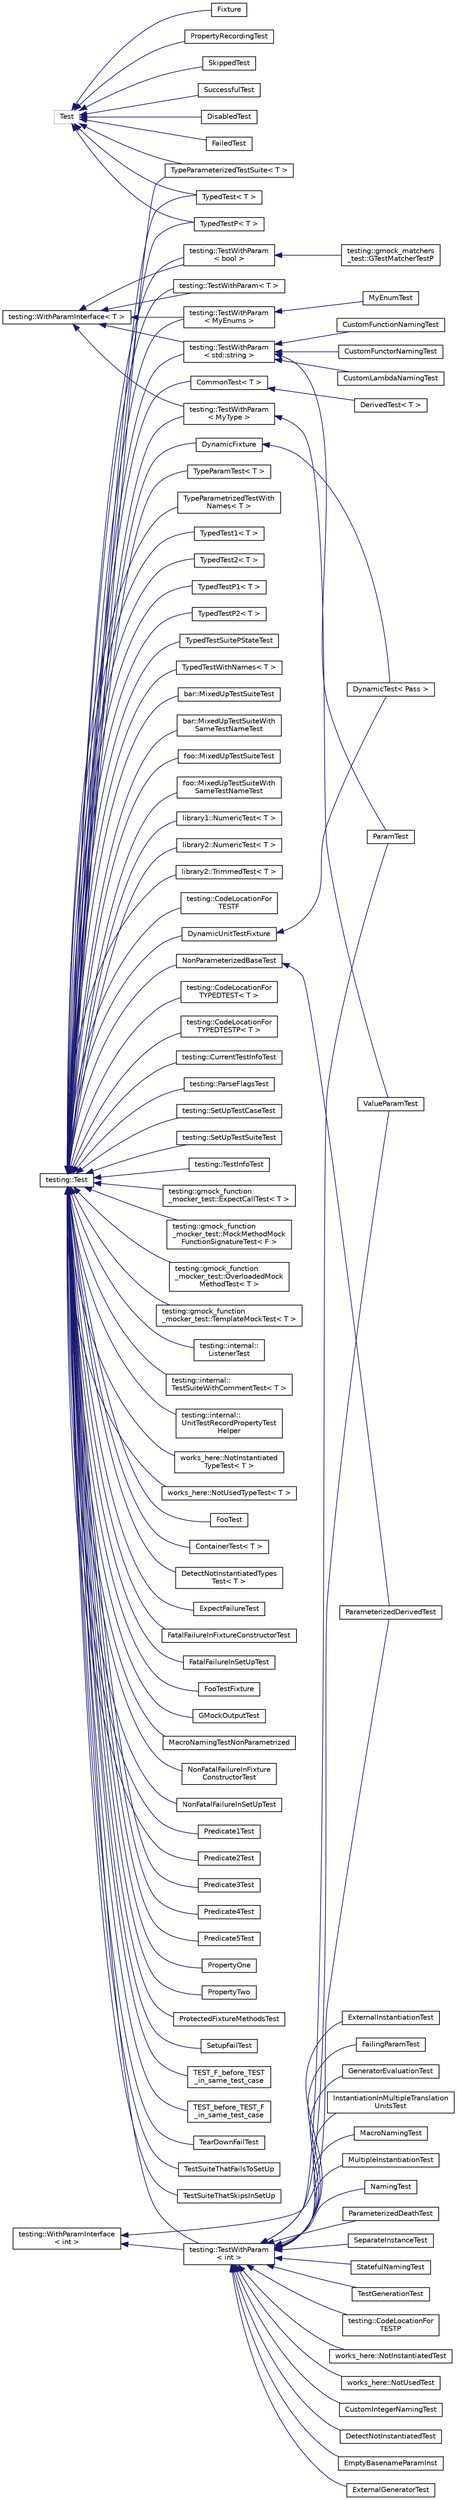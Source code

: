 digraph "Graphical Class Hierarchy"
{
 // LATEX_PDF_SIZE
  edge [fontname="Helvetica",fontsize="10",labelfontname="Helvetica",labelfontsize="10"];
  node [fontname="Helvetica",fontsize="10",shape=record];
  rankdir="LR";
  Node367 [label="Test",height=0.2,width=0.4,color="grey75", fillcolor="white", style="filled",tooltip=" "];
  Node367 -> Node0 [dir="back",color="midnightblue",fontsize="10",style="solid",fontname="Helvetica"];
  Node0 [label="TypedTest\< T \>",height=0.2,width=0.4,color="black", fillcolor="white", style="filled",URL="$classTypedTest.html",tooltip=" "];
  Node367 -> Node369 [dir="back",color="midnightblue",fontsize="10",style="solid",fontname="Helvetica"];
  Node369 [label="TypedTestP\< T \>",height=0.2,width=0.4,color="black", fillcolor="white", style="filled",URL="$classTypedTestP.html",tooltip=" "];
  Node367 -> Node370 [dir="back",color="midnightblue",fontsize="10",style="solid",fontname="Helvetica"];
  Node370 [label="DisabledTest",height=0.2,width=0.4,color="black", fillcolor="white", style="filled",URL="$classDisabledTest.html",tooltip=" "];
  Node367 -> Node371 [dir="back",color="midnightblue",fontsize="10",style="solid",fontname="Helvetica"];
  Node371 [label="FailedTest",height=0.2,width=0.4,color="black", fillcolor="white", style="filled",URL="$classFailedTest.html",tooltip=" "];
  Node367 -> Node372 [dir="back",color="midnightblue",fontsize="10",style="solid",fontname="Helvetica"];
  Node372 [label="Fixture",height=0.2,width=0.4,color="black", fillcolor="white", style="filled",URL="$classFixture.html",tooltip=" "];
  Node367 -> Node373 [dir="back",color="midnightblue",fontsize="10",style="solid",fontname="Helvetica"];
  Node373 [label="PropertyRecordingTest",height=0.2,width=0.4,color="black", fillcolor="white", style="filled",URL="$classPropertyRecordingTest.html",tooltip=" "];
  Node367 -> Node374 [dir="back",color="midnightblue",fontsize="10",style="solid",fontname="Helvetica"];
  Node374 [label="SkippedTest",height=0.2,width=0.4,color="black", fillcolor="white", style="filled",URL="$classSkippedTest.html",tooltip=" "];
  Node367 -> Node375 [dir="back",color="midnightblue",fontsize="10",style="solid",fontname="Helvetica"];
  Node375 [label="SuccessfulTest",height=0.2,width=0.4,color="black", fillcolor="white", style="filled",URL="$classSuccessfulTest.html",tooltip=" "];
  Node367 -> Node376 [dir="back",color="midnightblue",fontsize="10",style="solid",fontname="Helvetica"];
  Node376 [label="TypeParameterizedTestSuite\< T \>",height=0.2,width=0.4,color="black", fillcolor="white", style="filled",URL="$classTypeParameterizedTestSuite.html",tooltip=" "];
  Node378 [label="testing::Test",height=0.2,width=0.4,color="black", fillcolor="white", style="filled",URL="$classtesting_1_1Test.html",tooltip=" "];
  Node378 -> Node379 [dir="back",color="midnightblue",fontsize="10",style="solid",fontname="Helvetica"];
  Node379 [label="testing::TestWithParam\l\< std::string \>",height=0.2,width=0.4,color="black", fillcolor="white", style="filled",URL="$classtesting_1_1TestWithParam.html",tooltip=" "];
  Node379 -> Node380 [dir="back",color="midnightblue",fontsize="10",style="solid",fontname="Helvetica"];
  Node380 [label="CustomFunctionNamingTest",height=0.2,width=0.4,color="black", fillcolor="white", style="filled",URL="$classCustomFunctionNamingTest.html",tooltip=" "];
  Node379 -> Node381 [dir="back",color="midnightblue",fontsize="10",style="solid",fontname="Helvetica"];
  Node381 [label="CustomFunctorNamingTest",height=0.2,width=0.4,color="black", fillcolor="white", style="filled",URL="$classCustomFunctorNamingTest.html",tooltip=" "];
  Node379 -> Node382 [dir="back",color="midnightblue",fontsize="10",style="solid",fontname="Helvetica"];
  Node382 [label="CustomLambdaNamingTest",height=0.2,width=0.4,color="black", fillcolor="white", style="filled",URL="$classCustomLambdaNamingTest.html",tooltip=" "];
  Node379 -> Node383 [dir="back",color="midnightblue",fontsize="10",style="solid",fontname="Helvetica"];
  Node383 [label="ParamTest",height=0.2,width=0.4,color="black", fillcolor="white", style="filled",URL="$classParamTest.html",tooltip=" "];
  Node378 -> Node384 [dir="back",color="midnightblue",fontsize="10",style="solid",fontname="Helvetica"];
  Node384 [label="testing::TestWithParam\l\< int \>",height=0.2,width=0.4,color="black", fillcolor="white", style="filled",URL="$classtesting_1_1TestWithParam.html",tooltip=" "];
  Node384 -> Node383 [dir="back",color="midnightblue",fontsize="10",style="solid",fontname="Helvetica"];
  Node384 -> Node385 [dir="back",color="midnightblue",fontsize="10",style="solid",fontname="Helvetica"];
  Node385 [label="CustomIntegerNamingTest",height=0.2,width=0.4,color="black", fillcolor="white", style="filled",URL="$classCustomIntegerNamingTest.html",tooltip=" "];
  Node384 -> Node386 [dir="back",color="midnightblue",fontsize="10",style="solid",fontname="Helvetica"];
  Node386 [label="DetectNotInstantiatedTest",height=0.2,width=0.4,color="black", fillcolor="white", style="filled",URL="$classDetectNotInstantiatedTest.html",tooltip=" "];
  Node384 -> Node387 [dir="back",color="midnightblue",fontsize="10",style="solid",fontname="Helvetica"];
  Node387 [label="EmptyBasenameParamInst",height=0.2,width=0.4,color="black", fillcolor="white", style="filled",URL="$classEmptyBasenameParamInst.html",tooltip=" "];
  Node384 -> Node388 [dir="back",color="midnightblue",fontsize="10",style="solid",fontname="Helvetica"];
  Node388 [label="ExternalGeneratorTest",height=0.2,width=0.4,color="black", fillcolor="white", style="filled",URL="$classExternalGeneratorTest.html",tooltip=" "];
  Node384 -> Node389 [dir="back",color="midnightblue",fontsize="10",style="solid",fontname="Helvetica"];
  Node389 [label="ExternalInstantiationTest",height=0.2,width=0.4,color="black", fillcolor="white", style="filled",URL="$classExternalInstantiationTest.html",tooltip=" "];
  Node384 -> Node390 [dir="back",color="midnightblue",fontsize="10",style="solid",fontname="Helvetica"];
  Node390 [label="FailingParamTest",height=0.2,width=0.4,color="black", fillcolor="white", style="filled",URL="$classFailingParamTest.html",tooltip=" "];
  Node384 -> Node391 [dir="back",color="midnightblue",fontsize="10",style="solid",fontname="Helvetica"];
  Node391 [label="GeneratorEvaluationTest",height=0.2,width=0.4,color="black", fillcolor="white", style="filled",URL="$classGeneratorEvaluationTest.html",tooltip=" "];
  Node384 -> Node392 [dir="back",color="midnightblue",fontsize="10",style="solid",fontname="Helvetica"];
  Node392 [label="InstantiationInMultipleTranslation\lUnitsTest",height=0.2,width=0.4,color="black", fillcolor="white", style="filled",URL="$classInstantiationInMultipleTranslationUnitsTest.html",tooltip=" "];
  Node384 -> Node393 [dir="back",color="midnightblue",fontsize="10",style="solid",fontname="Helvetica"];
  Node393 [label="MacroNamingTest",height=0.2,width=0.4,color="black", fillcolor="white", style="filled",URL="$classMacroNamingTest.html",tooltip=" "];
  Node384 -> Node394 [dir="back",color="midnightblue",fontsize="10",style="solid",fontname="Helvetica"];
  Node394 [label="MultipleInstantiationTest",height=0.2,width=0.4,color="black", fillcolor="white", style="filled",URL="$classMultipleInstantiationTest.html",tooltip=" "];
  Node384 -> Node395 [dir="back",color="midnightblue",fontsize="10",style="solid",fontname="Helvetica"];
  Node395 [label="NamingTest",height=0.2,width=0.4,color="black", fillcolor="white", style="filled",URL="$classNamingTest.html",tooltip=" "];
  Node384 -> Node396 [dir="back",color="midnightblue",fontsize="10",style="solid",fontname="Helvetica"];
  Node396 [label="ParameterizedDeathTest",height=0.2,width=0.4,color="black", fillcolor="white", style="filled",URL="$classParameterizedDeathTest.html",tooltip=" "];
  Node384 -> Node397 [dir="back",color="midnightblue",fontsize="10",style="solid",fontname="Helvetica"];
  Node397 [label="SeparateInstanceTest",height=0.2,width=0.4,color="black", fillcolor="white", style="filled",URL="$classSeparateInstanceTest.html",tooltip=" "];
  Node384 -> Node398 [dir="back",color="midnightblue",fontsize="10",style="solid",fontname="Helvetica"];
  Node398 [label="StatefulNamingTest",height=0.2,width=0.4,color="black", fillcolor="white", style="filled",URL="$classStatefulNamingTest.html",tooltip=" "];
  Node384 -> Node399 [dir="back",color="midnightblue",fontsize="10",style="solid",fontname="Helvetica"];
  Node399 [label="TestGenerationTest",height=0.2,width=0.4,color="black", fillcolor="white", style="filled",URL="$classTestGenerationTest.html",tooltip=" "];
  Node384 -> Node400 [dir="back",color="midnightblue",fontsize="10",style="solid",fontname="Helvetica"];
  Node400 [label="ValueParamTest",height=0.2,width=0.4,color="black", fillcolor="white", style="filled",URL="$classValueParamTest.html",tooltip=" "];
  Node384 -> Node401 [dir="back",color="midnightblue",fontsize="10",style="solid",fontname="Helvetica"];
  Node401 [label="testing::CodeLocationFor\lTESTP",height=0.2,width=0.4,color="black", fillcolor="white", style="filled",URL="$classtesting_1_1CodeLocationForTESTP.html",tooltip=" "];
  Node384 -> Node402 [dir="back",color="midnightblue",fontsize="10",style="solid",fontname="Helvetica"];
  Node402 [label="works_here::NotInstantiatedTest",height=0.2,width=0.4,color="black", fillcolor="white", style="filled",URL="$classworks__here_1_1NotInstantiatedTest.html",tooltip=" "];
  Node384 -> Node403 [dir="back",color="midnightblue",fontsize="10",style="solid",fontname="Helvetica"];
  Node403 [label="works_here::NotUsedTest",height=0.2,width=0.4,color="black", fillcolor="white", style="filled",URL="$classworks__here_1_1NotUsedTest.html",tooltip=" "];
  Node378 -> Node404 [dir="back",color="midnightblue",fontsize="10",style="solid",fontname="Helvetica"];
  Node404 [label="testing::TestWithParam\l\< MyType \>",height=0.2,width=0.4,color="black", fillcolor="white", style="filled",URL="$classtesting_1_1TestWithParam.html",tooltip=" "];
  Node404 -> Node400 [dir="back",color="midnightblue",fontsize="10",style="solid",fontname="Helvetica"];
  Node378 -> Node405 [dir="back",color="midnightblue",fontsize="10",style="solid",fontname="Helvetica"];
  Node405 [label="testing::TestWithParam\l\< bool \>",height=0.2,width=0.4,color="black", fillcolor="white", style="filled",URL="$classtesting_1_1TestWithParam.html",tooltip=" "];
  Node405 -> Node406 [dir="back",color="midnightblue",fontsize="10",style="solid",fontname="Helvetica"];
  Node406 [label="testing::gmock_matchers\l_test::GTestMatcherTestP",height=0.2,width=0.4,color="black", fillcolor="white", style="filled",URL="$classtesting_1_1gmock__matchers__test_1_1GTestMatcherTestP.html",tooltip=" "];
  Node378 -> Node407 [dir="back",color="midnightblue",fontsize="10",style="solid",fontname="Helvetica"];
  Node407 [label="testing::TestWithParam\l\< MyEnums \>",height=0.2,width=0.4,color="black", fillcolor="white", style="filled",URL="$classtesting_1_1TestWithParam.html",tooltip=" "];
  Node407 -> Node408 [dir="back",color="midnightblue",fontsize="10",style="solid",fontname="Helvetica"];
  Node408 [label="MyEnumTest",height=0.2,width=0.4,color="black", fillcolor="white", style="filled",URL="$classMyEnumTest.html",tooltip=" "];
  Node378 -> Node409 [dir="back",color="midnightblue",fontsize="10",style="solid",fontname="Helvetica"];
  Node409 [label="FooTest",height=0.2,width=0.4,color="black", fillcolor="white", style="filled",URL="$classFooTest.html",tooltip=" "];
  Node378 -> Node410 [dir="back",color="midnightblue",fontsize="10",style="solid",fontname="Helvetica"];
  Node410 [label="CommonTest\< T \>",height=0.2,width=0.4,color="black", fillcolor="white", style="filled",URL="$classCommonTest.html",tooltip=" "];
  Node410 -> Node411 [dir="back",color="midnightblue",fontsize="10",style="solid",fontname="Helvetica"];
  Node411 [label="DerivedTest\< T \>",height=0.2,width=0.4,color="black", fillcolor="white", style="filled",URL="$classDerivedTest.html",tooltip=" "];
  Node378 -> Node412 [dir="back",color="midnightblue",fontsize="10",style="solid",fontname="Helvetica"];
  Node412 [label="ContainerTest\< T \>",height=0.2,width=0.4,color="black", fillcolor="white", style="filled",URL="$classContainerTest.html",tooltip=" "];
  Node378 -> Node413 [dir="back",color="midnightblue",fontsize="10",style="solid",fontname="Helvetica"];
  Node413 [label="DetectNotInstantiatedTypes\lTest\< T \>",height=0.2,width=0.4,color="black", fillcolor="white", style="filled",URL="$classDetectNotInstantiatedTypesTest.html",tooltip=" "];
  Node378 -> Node414 [dir="back",color="midnightblue",fontsize="10",style="solid",fontname="Helvetica"];
  Node414 [label="DynamicFixture",height=0.2,width=0.4,color="black", fillcolor="white", style="filled",URL="$classDynamicFixture.html",tooltip=" "];
  Node414 -> Node415 [dir="back",color="midnightblue",fontsize="10",style="solid",fontname="Helvetica"];
  Node415 [label="DynamicTest\< Pass \>",height=0.2,width=0.4,color="black", fillcolor="white", style="filled",URL="$classDynamicTest.html",tooltip=" "];
  Node378 -> Node416 [dir="back",color="midnightblue",fontsize="10",style="solid",fontname="Helvetica"];
  Node416 [label="DynamicUnitTestFixture",height=0.2,width=0.4,color="black", fillcolor="white", style="filled",URL="$classDynamicUnitTestFixture.html",tooltip=" "];
  Node416 -> Node415 [dir="back",color="midnightblue",fontsize="10",style="solid",fontname="Helvetica"];
  Node378 -> Node417 [dir="back",color="midnightblue",fontsize="10",style="solid",fontname="Helvetica"];
  Node417 [label="ExpectFailureTest",height=0.2,width=0.4,color="black", fillcolor="white", style="filled",URL="$classExpectFailureTest.html",tooltip=" "];
  Node378 -> Node418 [dir="back",color="midnightblue",fontsize="10",style="solid",fontname="Helvetica"];
  Node418 [label="FatalFailureInFixtureConstructorTest",height=0.2,width=0.4,color="black", fillcolor="white", style="filled",URL="$classFatalFailureInFixtureConstructorTest.html",tooltip=" "];
  Node378 -> Node419 [dir="back",color="midnightblue",fontsize="10",style="solid",fontname="Helvetica"];
  Node419 [label="FatalFailureInSetUpTest",height=0.2,width=0.4,color="black", fillcolor="white", style="filled",URL="$classFatalFailureInSetUpTest.html",tooltip=" "];
  Node378 -> Node420 [dir="back",color="midnightblue",fontsize="10",style="solid",fontname="Helvetica"];
  Node420 [label="FooTestFixture",height=0.2,width=0.4,color="black", fillcolor="white", style="filled",URL="$classFooTestFixture.html",tooltip=" "];
  Node378 -> Node421 [dir="back",color="midnightblue",fontsize="10",style="solid",fontname="Helvetica"];
  Node421 [label="GMockOutputTest",height=0.2,width=0.4,color="black", fillcolor="white", style="filled",URL="$classGMockOutputTest.html",tooltip=" "];
  Node378 -> Node422 [dir="back",color="midnightblue",fontsize="10",style="solid",fontname="Helvetica"];
  Node422 [label="MacroNamingTestNonParametrized",height=0.2,width=0.4,color="black", fillcolor="white", style="filled",URL="$classMacroNamingTestNonParametrized.html",tooltip=" "];
  Node378 -> Node423 [dir="back",color="midnightblue",fontsize="10",style="solid",fontname="Helvetica"];
  Node423 [label="NonFatalFailureInFixture\lConstructorTest",height=0.2,width=0.4,color="black", fillcolor="white", style="filled",URL="$classNonFatalFailureInFixtureConstructorTest.html",tooltip=" "];
  Node378 -> Node424 [dir="back",color="midnightblue",fontsize="10",style="solid",fontname="Helvetica"];
  Node424 [label="NonFatalFailureInSetUpTest",height=0.2,width=0.4,color="black", fillcolor="white", style="filled",URL="$classNonFatalFailureInSetUpTest.html",tooltip=" "];
  Node378 -> Node425 [dir="back",color="midnightblue",fontsize="10",style="solid",fontname="Helvetica"];
  Node425 [label="NonParameterizedBaseTest",height=0.2,width=0.4,color="black", fillcolor="white", style="filled",URL="$classNonParameterizedBaseTest.html",tooltip=" "];
  Node425 -> Node426 [dir="back",color="midnightblue",fontsize="10",style="solid",fontname="Helvetica"];
  Node426 [label="ParameterizedDerivedTest",height=0.2,width=0.4,color="black", fillcolor="white", style="filled",URL="$classParameterizedDerivedTest.html",tooltip=" "];
  Node378 -> Node427 [dir="back",color="midnightblue",fontsize="10",style="solid",fontname="Helvetica"];
  Node427 [label="Predicate1Test",height=0.2,width=0.4,color="black", fillcolor="white", style="filled",URL="$classPredicate1Test.html",tooltip=" "];
  Node378 -> Node428 [dir="back",color="midnightblue",fontsize="10",style="solid",fontname="Helvetica"];
  Node428 [label="Predicate2Test",height=0.2,width=0.4,color="black", fillcolor="white", style="filled",URL="$classPredicate2Test.html",tooltip=" "];
  Node378 -> Node429 [dir="back",color="midnightblue",fontsize="10",style="solid",fontname="Helvetica"];
  Node429 [label="Predicate3Test",height=0.2,width=0.4,color="black", fillcolor="white", style="filled",URL="$classPredicate3Test.html",tooltip=" "];
  Node378 -> Node430 [dir="back",color="midnightblue",fontsize="10",style="solid",fontname="Helvetica"];
  Node430 [label="Predicate4Test",height=0.2,width=0.4,color="black", fillcolor="white", style="filled",URL="$classPredicate4Test.html",tooltip=" "];
  Node378 -> Node431 [dir="back",color="midnightblue",fontsize="10",style="solid",fontname="Helvetica"];
  Node431 [label="Predicate5Test",height=0.2,width=0.4,color="black", fillcolor="white", style="filled",URL="$classPredicate5Test.html",tooltip=" "];
  Node378 -> Node432 [dir="back",color="midnightblue",fontsize="10",style="solid",fontname="Helvetica"];
  Node432 [label="PropertyOne",height=0.2,width=0.4,color="black", fillcolor="white", style="filled",URL="$classPropertyOne.html",tooltip=" "];
  Node378 -> Node433 [dir="back",color="midnightblue",fontsize="10",style="solid",fontname="Helvetica"];
  Node433 [label="PropertyTwo",height=0.2,width=0.4,color="black", fillcolor="white", style="filled",URL="$classPropertyTwo.html",tooltip=" "];
  Node378 -> Node434 [dir="back",color="midnightblue",fontsize="10",style="solid",fontname="Helvetica"];
  Node434 [label="ProtectedFixtureMethodsTest",height=0.2,width=0.4,color="black", fillcolor="white", style="filled",URL="$classProtectedFixtureMethodsTest.html",tooltip=" "];
  Node378 -> Node435 [dir="back",color="midnightblue",fontsize="10",style="solid",fontname="Helvetica"];
  Node435 [label="SetupFailTest",height=0.2,width=0.4,color="black", fillcolor="white", style="filled",URL="$classSetupFailTest.html",tooltip=" "];
  Node378 -> Node436 [dir="back",color="midnightblue",fontsize="10",style="solid",fontname="Helvetica"];
  Node436 [label="TEST_F_before_TEST\l_in_same_test_case",height=0.2,width=0.4,color="black", fillcolor="white", style="filled",URL="$classTEST__F__before__TEST__in__same__test__case.html",tooltip=" "];
  Node378 -> Node437 [dir="back",color="midnightblue",fontsize="10",style="solid",fontname="Helvetica"];
  Node437 [label="TEST_before_TEST_F\l_in_same_test_case",height=0.2,width=0.4,color="black", fillcolor="white", style="filled",URL="$classTEST__before__TEST__F__in__same__test__case.html",tooltip=" "];
  Node378 -> Node438 [dir="back",color="midnightblue",fontsize="10",style="solid",fontname="Helvetica"];
  Node438 [label="TearDownFailTest",height=0.2,width=0.4,color="black", fillcolor="white", style="filled",URL="$classTearDownFailTest.html",tooltip=" "];
  Node378 -> Node439 [dir="back",color="midnightblue",fontsize="10",style="solid",fontname="Helvetica"];
  Node439 [label="TestSuiteThatFailsToSetUp",height=0.2,width=0.4,color="black", fillcolor="white", style="filled",URL="$classTestSuiteThatFailsToSetUp.html",tooltip=" "];
  Node378 -> Node440 [dir="back",color="midnightblue",fontsize="10",style="solid",fontname="Helvetica"];
  Node440 [label="TestSuiteThatSkipsInSetUp",height=0.2,width=0.4,color="black", fillcolor="white", style="filled",URL="$classTestSuiteThatSkipsInSetUp.html",tooltip=" "];
  Node378 -> Node441 [dir="back",color="midnightblue",fontsize="10",style="solid",fontname="Helvetica"];
  Node441 [label="TypeParamTest\< T \>",height=0.2,width=0.4,color="black", fillcolor="white", style="filled",URL="$classTypeParamTest.html",tooltip=" "];
  Node378 -> Node376 [dir="back",color="midnightblue",fontsize="10",style="solid",fontname="Helvetica"];
  Node378 -> Node442 [dir="back",color="midnightblue",fontsize="10",style="solid",fontname="Helvetica"];
  Node442 [label="TypeParametrizedTestWith\lNames\< T \>",height=0.2,width=0.4,color="black", fillcolor="white", style="filled",URL="$classTypeParametrizedTestWithNames.html",tooltip=" "];
  Node378 -> Node0 [dir="back",color="midnightblue",fontsize="10",style="solid",fontname="Helvetica"];
  Node378 -> Node443 [dir="back",color="midnightblue",fontsize="10",style="solid",fontname="Helvetica"];
  Node443 [label="TypedTest1\< T \>",height=0.2,width=0.4,color="black", fillcolor="white", style="filled",URL="$classTypedTest1.html",tooltip=" "];
  Node378 -> Node444 [dir="back",color="midnightblue",fontsize="10",style="solid",fontname="Helvetica"];
  Node444 [label="TypedTest2\< T \>",height=0.2,width=0.4,color="black", fillcolor="white", style="filled",URL="$classTypedTest2.html",tooltip=" "];
  Node378 -> Node369 [dir="back",color="midnightblue",fontsize="10",style="solid",fontname="Helvetica"];
  Node378 -> Node445 [dir="back",color="midnightblue",fontsize="10",style="solid",fontname="Helvetica"];
  Node445 [label="TypedTestP1\< T \>",height=0.2,width=0.4,color="black", fillcolor="white", style="filled",URL="$classTypedTestP1.html",tooltip=" "];
  Node378 -> Node446 [dir="back",color="midnightblue",fontsize="10",style="solid",fontname="Helvetica"];
  Node446 [label="TypedTestP2\< T \>",height=0.2,width=0.4,color="black", fillcolor="white", style="filled",URL="$classTypedTestP2.html",tooltip=" "];
  Node378 -> Node447 [dir="back",color="midnightblue",fontsize="10",style="solid",fontname="Helvetica"];
  Node447 [label="TypedTestSuitePStateTest",height=0.2,width=0.4,color="black", fillcolor="white", style="filled",URL="$classTypedTestSuitePStateTest.html",tooltip=" "];
  Node378 -> Node448 [dir="back",color="midnightblue",fontsize="10",style="solid",fontname="Helvetica"];
  Node448 [label="TypedTestWithNames\< T \>",height=0.2,width=0.4,color="black", fillcolor="white", style="filled",URL="$classTypedTestWithNames.html",tooltip=" "];
  Node378 -> Node449 [dir="back",color="midnightblue",fontsize="10",style="solid",fontname="Helvetica"];
  Node449 [label="bar::MixedUpTestSuiteTest",height=0.2,width=0.4,color="black", fillcolor="white", style="filled",URL="$classbar_1_1MixedUpTestSuiteTest.html",tooltip=" "];
  Node378 -> Node450 [dir="back",color="midnightblue",fontsize="10",style="solid",fontname="Helvetica"];
  Node450 [label="bar::MixedUpTestSuiteWith\lSameTestNameTest",height=0.2,width=0.4,color="black", fillcolor="white", style="filled",URL="$classbar_1_1MixedUpTestSuiteWithSameTestNameTest.html",tooltip=" "];
  Node378 -> Node451 [dir="back",color="midnightblue",fontsize="10",style="solid",fontname="Helvetica"];
  Node451 [label="foo::MixedUpTestSuiteTest",height=0.2,width=0.4,color="black", fillcolor="white", style="filled",URL="$classfoo_1_1MixedUpTestSuiteTest.html",tooltip=" "];
  Node378 -> Node452 [dir="back",color="midnightblue",fontsize="10",style="solid",fontname="Helvetica"];
  Node452 [label="foo::MixedUpTestSuiteWith\lSameTestNameTest",height=0.2,width=0.4,color="black", fillcolor="white", style="filled",URL="$classfoo_1_1MixedUpTestSuiteWithSameTestNameTest.html",tooltip=" "];
  Node378 -> Node453 [dir="back",color="midnightblue",fontsize="10",style="solid",fontname="Helvetica"];
  Node453 [label="library1::NumericTest\< T \>",height=0.2,width=0.4,color="black", fillcolor="white", style="filled",URL="$classlibrary1_1_1NumericTest.html",tooltip=" "];
  Node378 -> Node454 [dir="back",color="midnightblue",fontsize="10",style="solid",fontname="Helvetica"];
  Node454 [label="library2::NumericTest\< T \>",height=0.2,width=0.4,color="black", fillcolor="white", style="filled",URL="$classlibrary2_1_1NumericTest.html",tooltip=" "];
  Node378 -> Node455 [dir="back",color="midnightblue",fontsize="10",style="solid",fontname="Helvetica"];
  Node455 [label="library2::TrimmedTest\< T \>",height=0.2,width=0.4,color="black", fillcolor="white", style="filled",URL="$classlibrary2_1_1TrimmedTest.html",tooltip=" "];
  Node378 -> Node456 [dir="back",color="midnightblue",fontsize="10",style="solid",fontname="Helvetica"];
  Node456 [label="testing::CodeLocationFor\lTESTF",height=0.2,width=0.4,color="black", fillcolor="white", style="filled",URL="$classtesting_1_1CodeLocationForTESTF.html",tooltip=" "];
  Node378 -> Node457 [dir="back",color="midnightblue",fontsize="10",style="solid",fontname="Helvetica"];
  Node457 [label="testing::CodeLocationFor\lTYPEDTEST\< T \>",height=0.2,width=0.4,color="black", fillcolor="white", style="filled",URL="$classtesting_1_1CodeLocationForTYPEDTEST.html",tooltip=" "];
  Node378 -> Node458 [dir="back",color="midnightblue",fontsize="10",style="solid",fontname="Helvetica"];
  Node458 [label="testing::CodeLocationFor\lTYPEDTESTP\< T \>",height=0.2,width=0.4,color="black", fillcolor="white", style="filled",URL="$classtesting_1_1CodeLocationForTYPEDTESTP.html",tooltip=" "];
  Node378 -> Node459 [dir="back",color="midnightblue",fontsize="10",style="solid",fontname="Helvetica"];
  Node459 [label="testing::CurrentTestInfoTest",height=0.2,width=0.4,color="black", fillcolor="white", style="filled",URL="$classtesting_1_1CurrentTestInfoTest.html",tooltip=" "];
  Node378 -> Node460 [dir="back",color="midnightblue",fontsize="10",style="solid",fontname="Helvetica"];
  Node460 [label="testing::ParseFlagsTest",height=0.2,width=0.4,color="black", fillcolor="white", style="filled",URL="$classtesting_1_1ParseFlagsTest.html",tooltip=" "];
  Node378 -> Node461 [dir="back",color="midnightblue",fontsize="10",style="solid",fontname="Helvetica"];
  Node461 [label="testing::SetUpTestCaseTest",height=0.2,width=0.4,color="black", fillcolor="white", style="filled",URL="$classtesting_1_1SetUpTestCaseTest.html",tooltip=" "];
  Node378 -> Node462 [dir="back",color="midnightblue",fontsize="10",style="solid",fontname="Helvetica"];
  Node462 [label="testing::SetUpTestSuiteTest",height=0.2,width=0.4,color="black", fillcolor="white", style="filled",URL="$classtesting_1_1SetUpTestSuiteTest.html",tooltip=" "];
  Node378 -> Node463 [dir="back",color="midnightblue",fontsize="10",style="solid",fontname="Helvetica"];
  Node463 [label="testing::TestInfoTest",height=0.2,width=0.4,color="black", fillcolor="white", style="filled",URL="$classtesting_1_1TestInfoTest.html",tooltip=" "];
  Node378 -> Node464 [dir="back",color="midnightblue",fontsize="10",style="solid",fontname="Helvetica"];
  Node464 [label="testing::TestWithParam\< T \>",height=0.2,width=0.4,color="black", fillcolor="white", style="filled",URL="$classtesting_1_1TestWithParam.html",tooltip=" "];
  Node378 -> Node465 [dir="back",color="midnightblue",fontsize="10",style="solid",fontname="Helvetica"];
  Node465 [label="testing::gmock_function\l_mocker_test::ExpectCallTest\< T \>",height=0.2,width=0.4,color="black", fillcolor="white", style="filled",URL="$classtesting_1_1gmock__function__mocker__test_1_1ExpectCallTest.html",tooltip=" "];
  Node378 -> Node466 [dir="back",color="midnightblue",fontsize="10",style="solid",fontname="Helvetica"];
  Node466 [label="testing::gmock_function\l_mocker_test::MockMethodMock\lFunctionSignatureTest\< F \>",height=0.2,width=0.4,color="black", fillcolor="white", style="filled",URL="$classtesting_1_1gmock__function__mocker__test_1_1MockMethodMockFunctionSignatureTest.html",tooltip=" "];
  Node378 -> Node467 [dir="back",color="midnightblue",fontsize="10",style="solid",fontname="Helvetica"];
  Node467 [label="testing::gmock_function\l_mocker_test::OverloadedMock\lMethodTest\< T \>",height=0.2,width=0.4,color="black", fillcolor="white", style="filled",URL="$classtesting_1_1gmock__function__mocker__test_1_1OverloadedMockMethodTest.html",tooltip=" "];
  Node378 -> Node468 [dir="back",color="midnightblue",fontsize="10",style="solid",fontname="Helvetica"];
  Node468 [label="testing::gmock_function\l_mocker_test::TemplateMockTest\< T \>",height=0.2,width=0.4,color="black", fillcolor="white", style="filled",URL="$classtesting_1_1gmock__function__mocker__test_1_1TemplateMockTest.html",tooltip=" "];
  Node378 -> Node469 [dir="back",color="midnightblue",fontsize="10",style="solid",fontname="Helvetica"];
  Node469 [label="testing::internal::\lListenerTest",height=0.2,width=0.4,color="black", fillcolor="white", style="filled",URL="$classtesting_1_1internal_1_1ListenerTest.html",tooltip=" "];
  Node378 -> Node470 [dir="back",color="midnightblue",fontsize="10",style="solid",fontname="Helvetica"];
  Node470 [label="testing::internal::\lTestSuiteWithCommentTest\< T \>",height=0.2,width=0.4,color="black", fillcolor="white", style="filled",URL="$classtesting_1_1internal_1_1TestSuiteWithCommentTest.html",tooltip=" "];
  Node378 -> Node471 [dir="back",color="midnightblue",fontsize="10",style="solid",fontname="Helvetica"];
  Node471 [label="testing::internal::\lUnitTestRecordPropertyTest\lHelper",height=0.2,width=0.4,color="black", fillcolor="white", style="filled",URL="$classtesting_1_1internal_1_1UnitTestRecordPropertyTestHelper.html",tooltip=" "];
  Node378 -> Node472 [dir="back",color="midnightblue",fontsize="10",style="solid",fontname="Helvetica"];
  Node472 [label="works_here::NotInstantiated\lTypeTest\< T \>",height=0.2,width=0.4,color="black", fillcolor="white", style="filled",URL="$classworks__here_1_1NotInstantiatedTypeTest.html",tooltip=" "];
  Node378 -> Node473 [dir="back",color="midnightblue",fontsize="10",style="solid",fontname="Helvetica"];
  Node473 [label="works_here::NotUsedTypeTest\< T \>",height=0.2,width=0.4,color="black", fillcolor="white", style="filled",URL="$classworks__here_1_1NotUsedTypeTest.html",tooltip=" "];
  Node618 [label="testing::WithParamInterface\< T \>",height=0.2,width=0.4,color="black", fillcolor="white", style="filled",URL="$classtesting_1_1WithParamInterface.html",tooltip=" "];
  Node618 -> Node379 [dir="back",color="midnightblue",fontsize="10",style="solid",fontname="Helvetica"];
  Node618 -> Node404 [dir="back",color="midnightblue",fontsize="10",style="solid",fontname="Helvetica"];
  Node618 -> Node405 [dir="back",color="midnightblue",fontsize="10",style="solid",fontname="Helvetica"];
  Node618 -> Node407 [dir="back",color="midnightblue",fontsize="10",style="solid",fontname="Helvetica"];
  Node618 -> Node464 [dir="back",color="midnightblue",fontsize="10",style="solid",fontname="Helvetica"];
  Node619 [label="testing::WithParamInterface\l\< int \>",height=0.2,width=0.4,color="black", fillcolor="white", style="filled",URL="$classtesting_1_1WithParamInterface.html",tooltip=" "];
  Node619 -> Node384 [dir="back",color="midnightblue",fontsize="10",style="solid",fontname="Helvetica"];
  Node619 -> Node426 [dir="back",color="midnightblue",fontsize="10",style="solid",fontname="Helvetica"];
}
